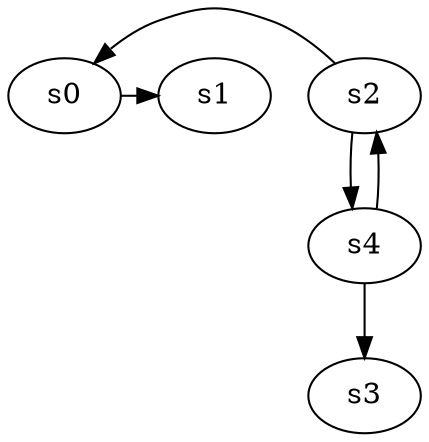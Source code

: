 digraph game_0777_complex_5 {
    s0 [name="s0", player=1];
    s1 [name="s1", player=1, target=1];
    s2 [name="s2", player=1];
    s3 [name="s3", player=0, target=1];
    s4 [name="s4", player=1, target=1];

    s0 -> s1 [constraint="!(time % 6 == 4)"];
    s2 -> s0 [constraint="!(time % 4 == 3)"];
    s2 -> s4;
    s4 -> s2;
    s4 -> s3;
}
